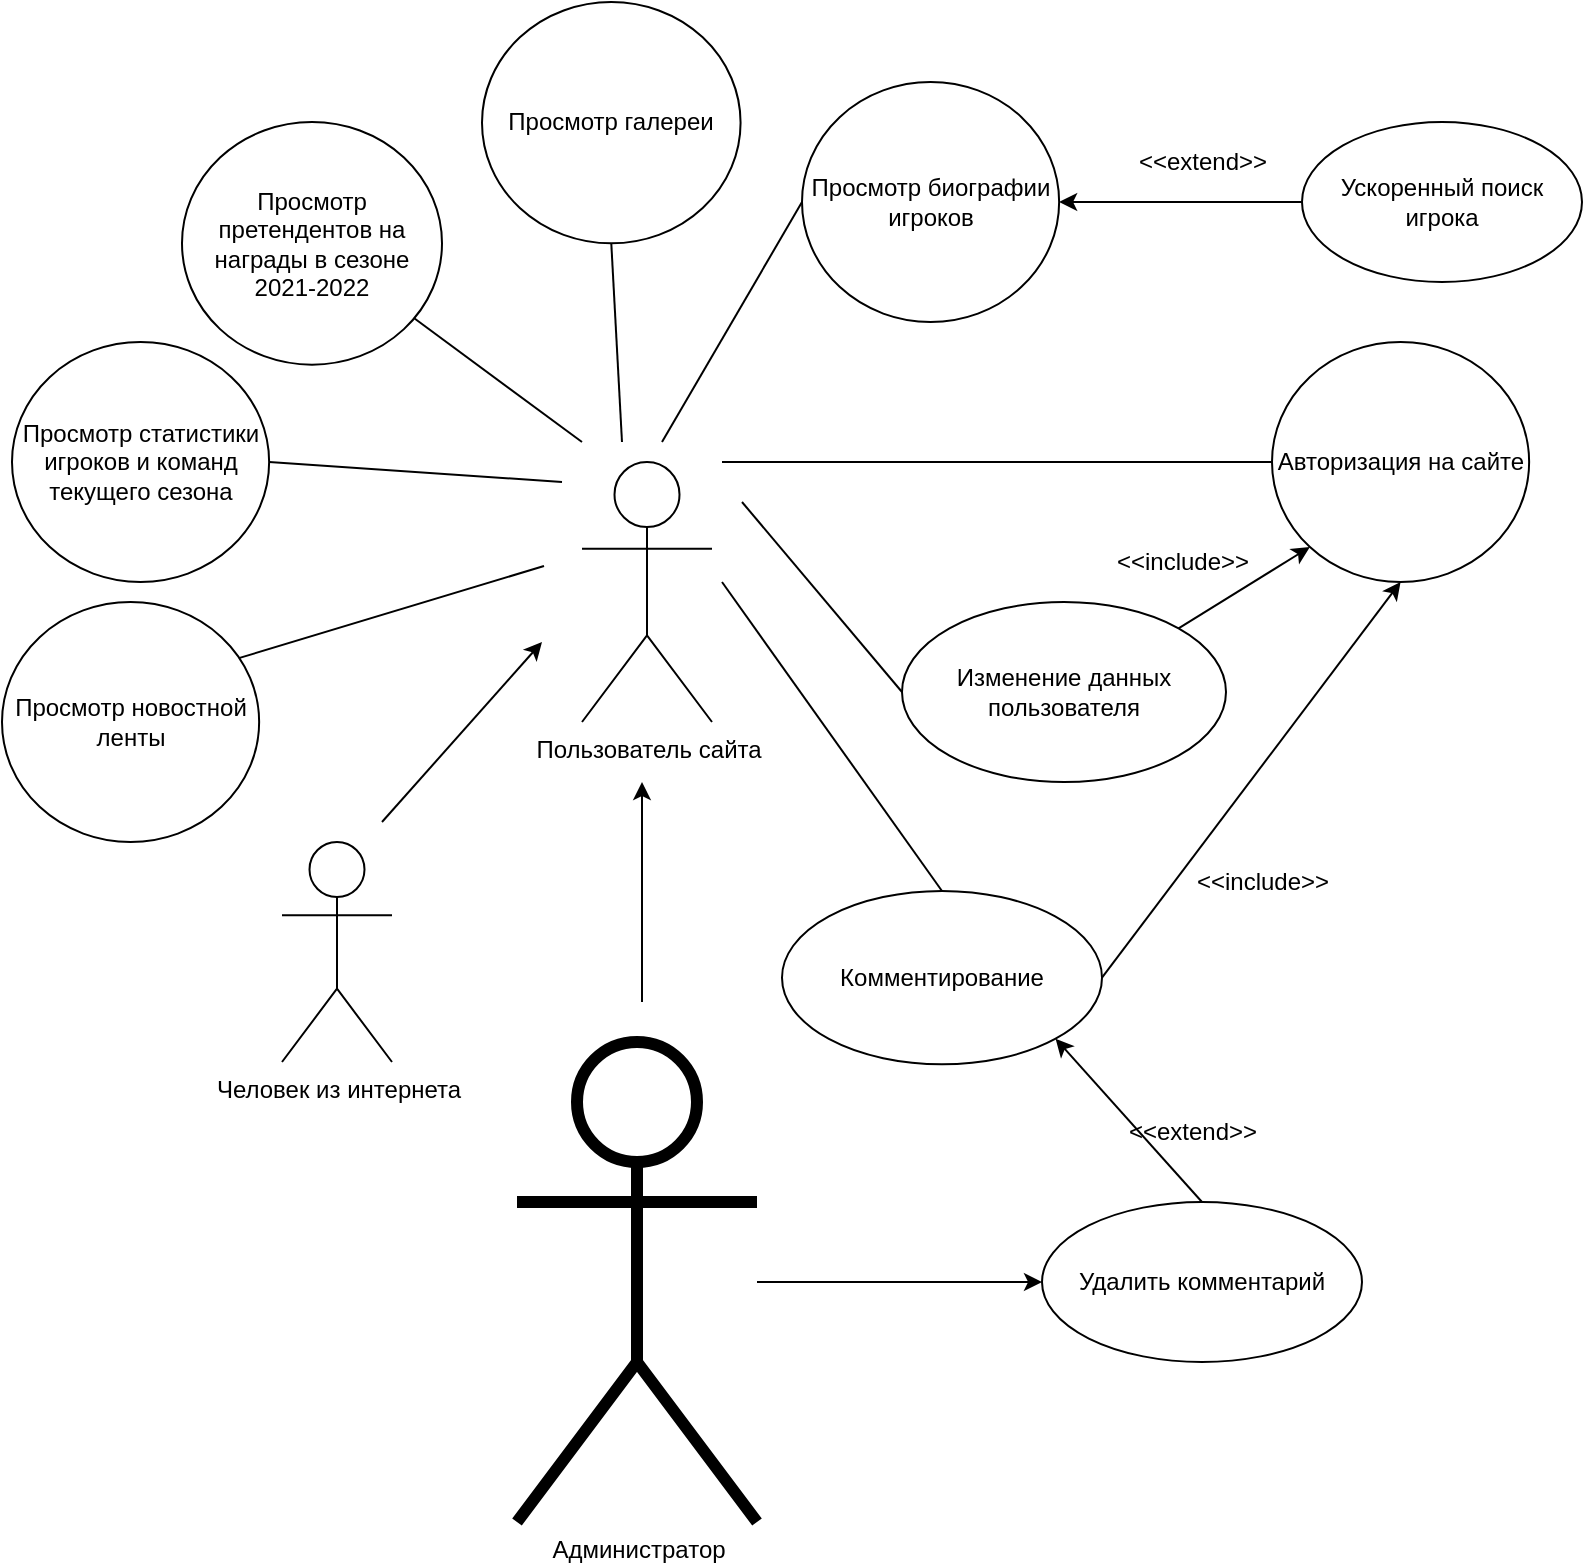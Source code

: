 <mxfile version="15.7.4" type="device"><diagram id="GUB_B3UC94NIC5yL2ivf" name="Page-1"><mxGraphModel dx="1992" dy="676" grid="1" gridSize="10" guides="1" tooltips="1" connect="1" arrows="1" fold="1" page="1" pageScale="1" pageWidth="827" pageHeight="1169" math="0" shadow="0"><root><mxCell id="0"/><mxCell id="1" parent="0"/><mxCell id="au11chF9gqvXTOBlcqCv-1" value="Человек из интернета" style="shape=umlActor;verticalLabelPosition=bottom;verticalAlign=top;html=1;outlineConnect=0;" parent="1" vertex="1"><mxGeometry x="40" y="430" width="55" height="110" as="geometry"/></mxCell><mxCell id="au11chF9gqvXTOBlcqCv-2" value="Администратор" style="shape=umlActor;verticalLabelPosition=bottom;verticalAlign=top;html=1;outlineConnect=0;strokeWidth=6;" parent="1" vertex="1"><mxGeometry x="157.5" y="530" width="120" height="240" as="geometry"/></mxCell><mxCell id="au11chF9gqvXTOBlcqCv-3" value="Просмотр претендентов на награды в сезоне 2021-2022" style="ellipse;whiteSpace=wrap;html=1;strokeWidth=1;" parent="1" vertex="1"><mxGeometry x="-10" y="70" width="130" height="121.33" as="geometry"/></mxCell><mxCell id="au11chF9gqvXTOBlcqCv-5" value="Просмотр новостной ленты" style="ellipse;whiteSpace=wrap;html=1;strokeWidth=1;" parent="1" vertex="1"><mxGeometry x="-100" y="310" width="128.57" height="120" as="geometry"/></mxCell><mxCell id="au11chF9gqvXTOBlcqCv-6" value="Просмотр биографии игроков" style="ellipse;whiteSpace=wrap;html=1;strokeWidth=1;" parent="1" vertex="1"><mxGeometry x="300" y="50" width="128.57" height="120" as="geometry"/></mxCell><mxCell id="au11chF9gqvXTOBlcqCv-7" value="Просмотр галереи" style="ellipse;whiteSpace=wrap;html=1;strokeWidth=1;" parent="1" vertex="1"><mxGeometry x="140" y="10" width="129.29" height="120.67" as="geometry"/></mxCell><mxCell id="au11chF9gqvXTOBlcqCv-9" value="Пользователь сайта" style="shape=umlActor;verticalLabelPosition=bottom;verticalAlign=top;html=1;outlineConnect=0;" parent="1" vertex="1"><mxGeometry x="190" y="240" width="65" height="130" as="geometry"/></mxCell><mxCell id="au11chF9gqvXTOBlcqCv-11" value="" style="endArrow=classic;html=1;rounded=0;" parent="1" edge="1"><mxGeometry width="50" height="50" relative="1" as="geometry"><mxPoint x="220" y="510" as="sourcePoint"/><mxPoint x="220" y="400" as="targetPoint"/></mxGeometry></mxCell><mxCell id="au11chF9gqvXTOBlcqCv-12" value="" style="endArrow=classic;html=1;rounded=0;" parent="1" edge="1"><mxGeometry width="50" height="50" relative="1" as="geometry"><mxPoint x="90" y="420" as="sourcePoint"/><mxPoint x="170" y="330" as="targetPoint"/></mxGeometry></mxCell><mxCell id="au11chF9gqvXTOBlcqCv-13" value="" style="endArrow=none;html=1;rounded=0;exitX=1;exitY=0.5;exitDx=0;exitDy=0;" parent="1" source="au11chF9gqvXTOBlcqCv-25" edge="1"><mxGeometry width="50" height="50" relative="1" as="geometry"><mxPoint x="118.033" y="145.355" as="sourcePoint"/><mxPoint x="180" y="250" as="targetPoint"/></mxGeometry></mxCell><mxCell id="au11chF9gqvXTOBlcqCv-14" value="" style="endArrow=none;html=1;rounded=0;" parent="1" source="au11chF9gqvXTOBlcqCv-3" edge="1"><mxGeometry width="50" height="50" relative="1" as="geometry"><mxPoint x="228.033" y="99.995" as="sourcePoint"/><mxPoint x="190" y="230" as="targetPoint"/></mxGeometry></mxCell><mxCell id="au11chF9gqvXTOBlcqCv-15" value="" style="endArrow=none;html=1;rounded=0;exitX=0.5;exitY=1;exitDx=0;exitDy=0;" parent="1" source="au11chF9gqvXTOBlcqCv-7" edge="1"><mxGeometry width="50" height="50" relative="1" as="geometry"><mxPoint x="255.003" y="119.995" as="sourcePoint"/><mxPoint x="210" y="230" as="targetPoint"/></mxGeometry></mxCell><mxCell id="au11chF9gqvXTOBlcqCv-16" value="" style="endArrow=none;html=1;rounded=0;exitX=0;exitY=0.5;exitDx=0;exitDy=0;" parent="1" source="au11chF9gqvXTOBlcqCv-6" edge="1"><mxGeometry width="50" height="50" relative="1" as="geometry"><mxPoint x="351.967" y="165.355" as="sourcePoint"/><mxPoint x="230" y="230" as="targetPoint"/></mxGeometry></mxCell><mxCell id="au11chF9gqvXTOBlcqCv-17" value="" style="endArrow=none;html=1;rounded=0;exitX=0;exitY=0.5;exitDx=0;exitDy=0;" parent="1" source="au11chF9gqvXTOBlcqCv-26" edge="1"><mxGeometry width="50" height="50" relative="1" as="geometry"><mxPoint x="601.967" y="394.645" as="sourcePoint"/><mxPoint x="260" y="240" as="targetPoint"/></mxGeometry></mxCell><mxCell id="au11chF9gqvXTOBlcqCv-18" value="" style="endArrow=none;html=1;rounded=0;exitX=0;exitY=0.5;exitDx=0;exitDy=0;" parent="1" source="au11chF9gqvXTOBlcqCv-33" edge="1"><mxGeometry width="50" height="50" relative="1" as="geometry"><mxPoint x="481.967" y="344.645" as="sourcePoint"/><mxPoint x="270" y="260" as="targetPoint"/></mxGeometry></mxCell><mxCell id="au11chF9gqvXTOBlcqCv-19" value="Комментирование" style="ellipse;whiteSpace=wrap;html=1;strokeWidth=1;" parent="1" vertex="1"><mxGeometry x="290" y="454.5" width="160" height="86.67" as="geometry"/></mxCell><mxCell id="au11chF9gqvXTOBlcqCv-21" value="&amp;lt;&amp;lt;extend&amp;gt;&amp;gt;" style="text;html=1;align=center;verticalAlign=middle;resizable=0;points=[];autosize=1;strokeColor=none;fillColor=none;" parent="1" vertex="1"><mxGeometry x="455" y="565" width="80" height="20" as="geometry"/></mxCell><mxCell id="au11chF9gqvXTOBlcqCv-23" style="edgeStyle=orthogonalEdgeStyle;rounded=0;orthogonalLoop=1;jettySize=auto;html=1;exitX=0;exitY=0.5;exitDx=0;exitDy=0;entryX=1;entryY=0.5;entryDx=0;entryDy=0;" parent="1" source="au11chF9gqvXTOBlcqCv-22" target="au11chF9gqvXTOBlcqCv-6" edge="1"><mxGeometry relative="1" as="geometry"/></mxCell><mxCell id="au11chF9gqvXTOBlcqCv-22" value="Ускоренный поиск игрока" style="ellipse;whiteSpace=wrap;html=1;strokeWidth=1;" parent="1" vertex="1"><mxGeometry x="550" y="70" width="140" height="80" as="geometry"/></mxCell><mxCell id="au11chF9gqvXTOBlcqCv-24" value="&amp;lt;&amp;lt;extend&amp;gt;&amp;gt;" style="text;html=1;align=center;verticalAlign=middle;resizable=0;points=[];autosize=1;strokeColor=none;fillColor=none;" parent="1" vertex="1"><mxGeometry x="460" y="80" width="80" height="20" as="geometry"/></mxCell><mxCell id="au11chF9gqvXTOBlcqCv-25" value="Просмотр статистики игроков и команд текущего сезона" style="ellipse;whiteSpace=wrap;html=1;strokeWidth=1;" parent="1" vertex="1"><mxGeometry x="-95" y="180" width="128.57" height="120" as="geometry"/></mxCell><mxCell id="au11chF9gqvXTOBlcqCv-26" value="Авторизация на сайте" style="ellipse;whiteSpace=wrap;html=1;strokeWidth=1;" parent="1" vertex="1"><mxGeometry x="535" y="180" width="128.57" height="120" as="geometry"/></mxCell><mxCell id="au11chF9gqvXTOBlcqCv-29" value="&amp;lt;&amp;lt;include&amp;gt;&amp;gt;" style="text;html=1;align=center;verticalAlign=middle;resizable=0;points=[];autosize=1;strokeColor=none;fillColor=none;" parent="1" vertex="1"><mxGeometry x="490" y="440" width="80" height="20" as="geometry"/></mxCell><mxCell id="au11chF9gqvXTOBlcqCv-33" value="Изменение данных пользователя" style="ellipse;whiteSpace=wrap;html=1;strokeWidth=1;" parent="1" vertex="1"><mxGeometry x="350" y="310" width="162" height="90" as="geometry"/></mxCell><mxCell id="au11chF9gqvXTOBlcqCv-36" value="&amp;lt;&amp;lt;include&amp;gt;&amp;gt;" style="text;html=1;align=center;verticalAlign=middle;resizable=0;points=[];autosize=1;strokeColor=none;fillColor=none;" parent="1" vertex="1"><mxGeometry x="450" y="280" width="80" height="20" as="geometry"/></mxCell><mxCell id="au11chF9gqvXTOBlcqCv-37" value="" style="endArrow=classic;html=1;rounded=0;entryX=0;entryY=1;entryDx=0;entryDy=0;exitX=1;exitY=0;exitDx=0;exitDy=0;" parent="1" source="au11chF9gqvXTOBlcqCv-33" target="au11chF9gqvXTOBlcqCv-26" edge="1"><mxGeometry width="50" height="50" relative="1" as="geometry"><mxPoint x="510" y="654.5" as="sourcePoint"/><mxPoint x="620" y="300" as="targetPoint"/></mxGeometry></mxCell><mxCell id="au11chF9gqvXTOBlcqCv-38" value="" style="endArrow=none;html=1;rounded=0;exitX=0.921;exitY=0.234;exitDx=0;exitDy=0;exitPerimeter=0;" parent="1" source="au11chF9gqvXTOBlcqCv-5" edge="1"><mxGeometry width="50" height="50" relative="1" as="geometry"><mxPoint x="53.2" y="328.6" as="sourcePoint"/><mxPoint x="171" y="292" as="targetPoint"/></mxGeometry></mxCell><mxCell id="au11chF9gqvXTOBlcqCv-39" value="" style="endArrow=none;html=1;rounded=0;exitX=0.5;exitY=0;exitDx=0;exitDy=0;" parent="1" source="au11chF9gqvXTOBlcqCv-19" edge="1"><mxGeometry width="50" height="50" relative="1" as="geometry"><mxPoint x="340" y="480" as="sourcePoint"/><mxPoint x="260" y="300" as="targetPoint"/></mxGeometry></mxCell><mxCell id="au11chF9gqvXTOBlcqCv-41" value="" style="endArrow=classic;html=1;rounded=0;entryX=0.5;entryY=1;entryDx=0;entryDy=0;exitX=1;exitY=0.5;exitDx=0;exitDy=0;" parent="1" source="au11chF9gqvXTOBlcqCv-19" target="au11chF9gqvXTOBlcqCv-26" edge="1"><mxGeometry width="50" height="50" relative="1" as="geometry"><mxPoint x="340" y="480" as="sourcePoint"/><mxPoint x="390" y="430" as="targetPoint"/></mxGeometry></mxCell><mxCell id="au11chF9gqvXTOBlcqCv-42" value="Удалить комментарий" style="ellipse;whiteSpace=wrap;html=1;strokeWidth=1;" parent="1" vertex="1"><mxGeometry x="420" y="610" width="160" height="80" as="geometry"/></mxCell><mxCell id="au11chF9gqvXTOBlcqCv-43" value="" style="endArrow=classic;html=1;rounded=0;exitX=0.5;exitY=0;exitDx=0;exitDy=0;entryX=1;entryY=1;entryDx=0;entryDy=0;" parent="1" source="au11chF9gqvXTOBlcqCv-42" target="au11chF9gqvXTOBlcqCv-19" edge="1"><mxGeometry width="50" height="50" relative="1" as="geometry"><mxPoint x="300" y="470" as="sourcePoint"/><mxPoint x="350" y="420" as="targetPoint"/></mxGeometry></mxCell><mxCell id="kc9MPkZHYDqNkpCJm62d-2" value="" style="endArrow=classic;html=1;rounded=0;entryX=0;entryY=0.5;entryDx=0;entryDy=0;" edge="1" parent="1" source="au11chF9gqvXTOBlcqCv-2" target="au11chF9gqvXTOBlcqCv-42"><mxGeometry width="50" height="50" relative="1" as="geometry"><mxPoint x="460" y="680" as="sourcePoint"/><mxPoint x="510" y="630" as="targetPoint"/></mxGeometry></mxCell></root></mxGraphModel></diagram></mxfile>